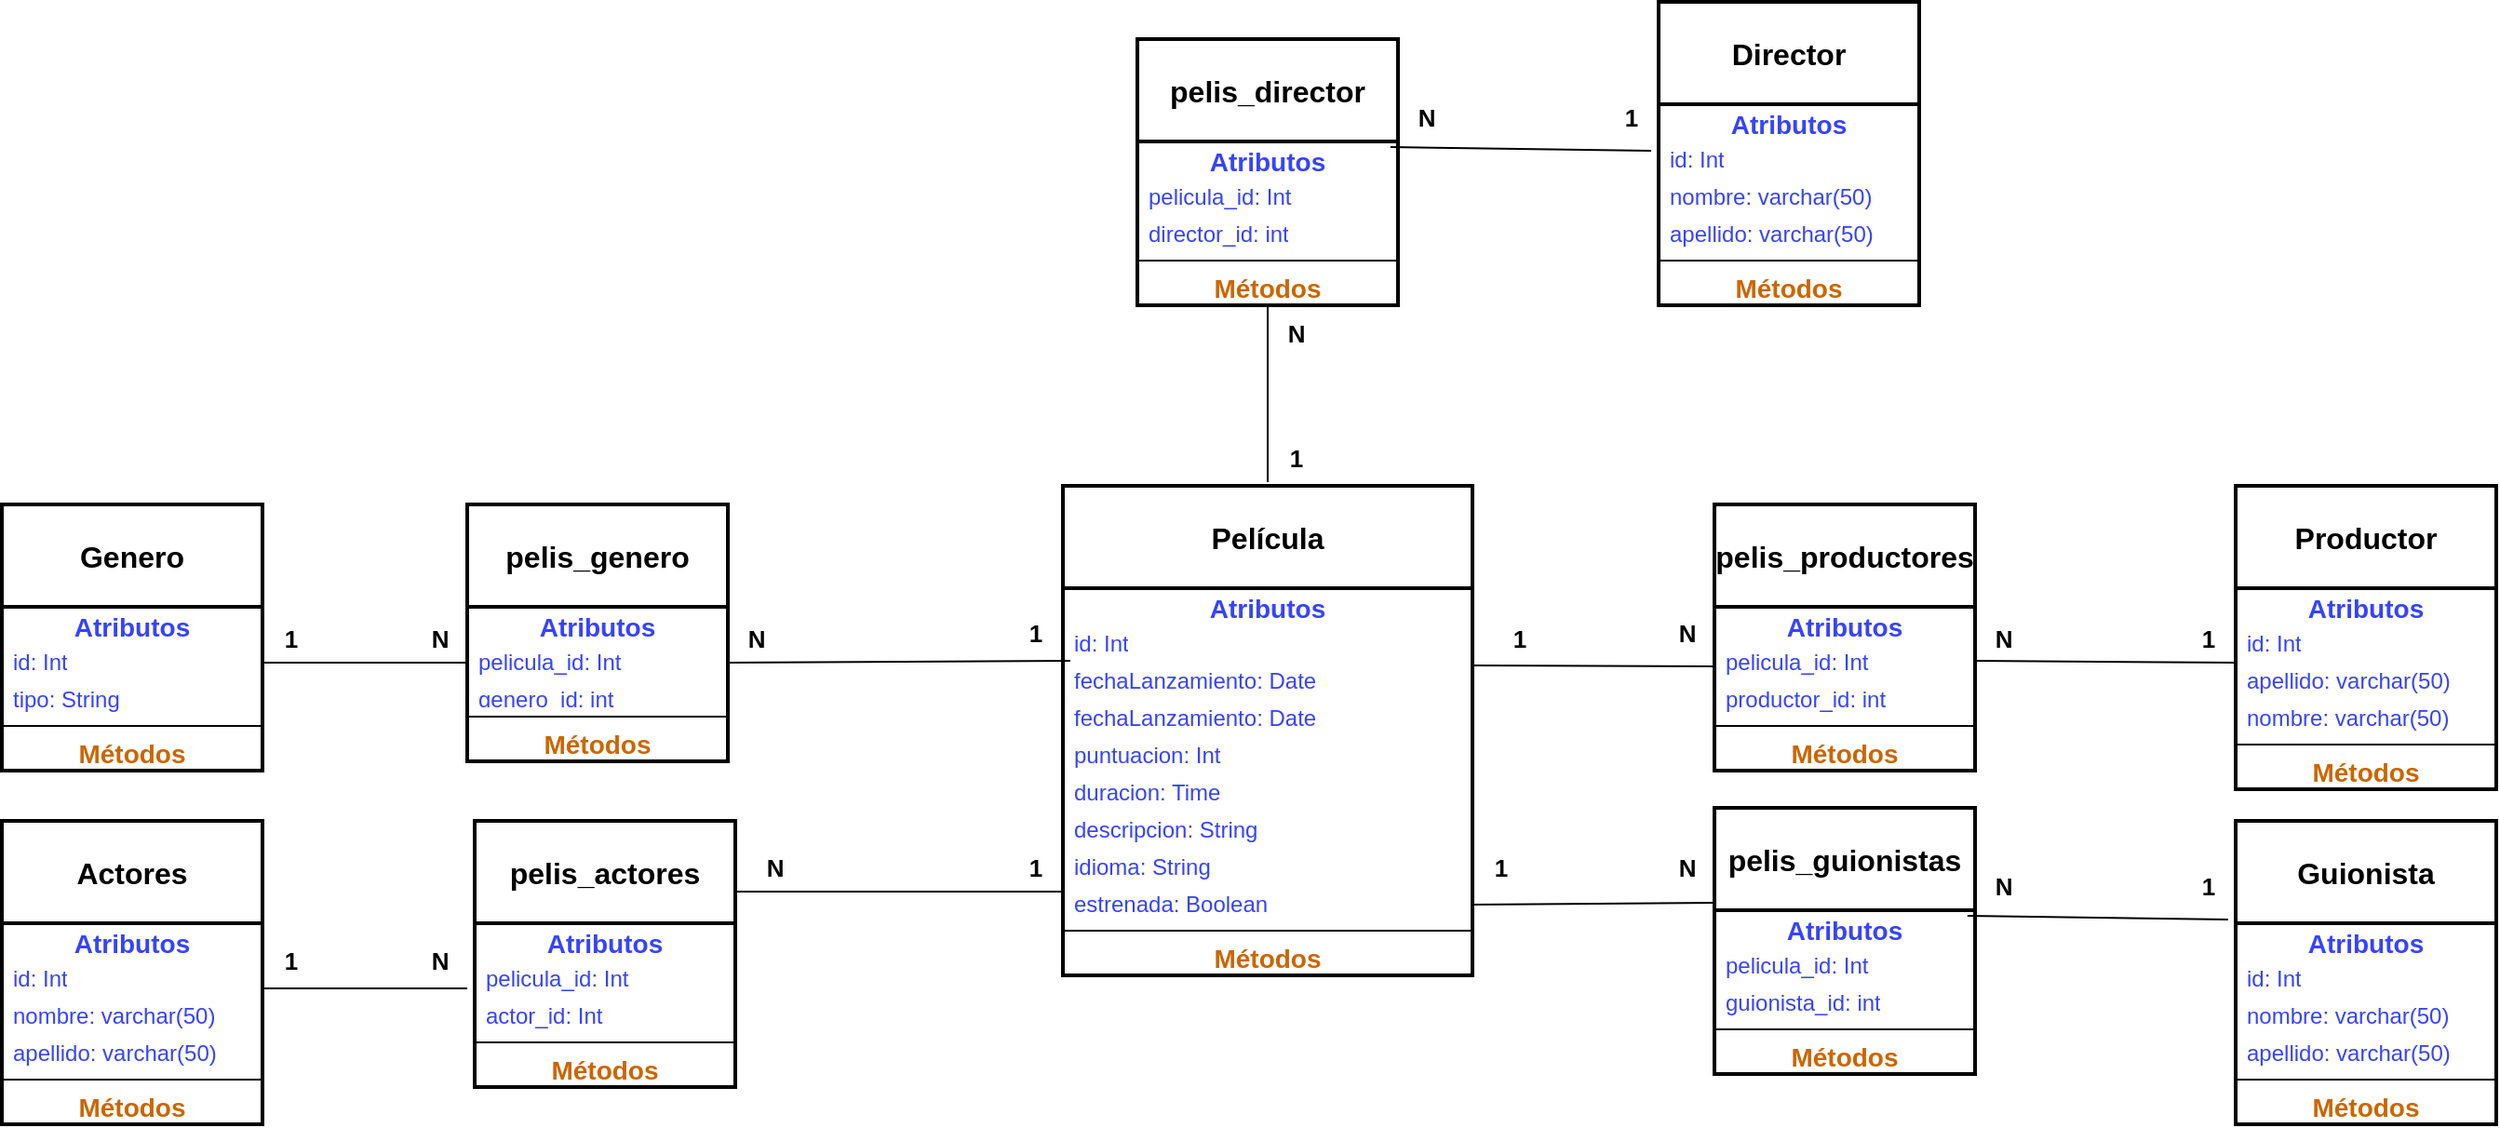 <mxfile version="24.6.2" type="device">
  <diagram name="Página-1" id="Akx14psYhBQZWwIDxGPP">
    <mxGraphModel dx="1591" dy="797" grid="1" gridSize="10" guides="1" tooltips="1" connect="1" arrows="1" fold="1" page="1" pageScale="1" pageWidth="827" pageHeight="1169" math="0" shadow="0">
      <root>
        <mxCell id="0" />
        <mxCell id="1" parent="0" />
        <mxCell id="zql19fYEMM5hXBJWlhrS-6" value="&lt;span style=&quot;font-size: 16px;&quot;&gt;&lt;b&gt;Guionista&lt;/b&gt;&lt;/span&gt;" style="swimlane;fontStyle=0;align=center;verticalAlign=middle;childLayout=stackLayout;horizontal=1;startSize=55;horizontalStack=0;resizeParent=1;resizeParentMax=0;resizeLast=0;collapsible=0;marginBottom=0;html=1;whiteSpace=wrap;strokeWidth=2;" parent="1" vertex="1">
          <mxGeometry x="1220" y="710" width="140" height="163" as="geometry" />
        </mxCell>
        <mxCell id="zql19fYEMM5hXBJWlhrS-7" value="&lt;font style=&quot;font-size: 14px;&quot;&gt;&lt;b style=&quot;font-size: 14px;&quot;&gt;Atributos&lt;/b&gt;&lt;/font&gt;" style="text;html=1;strokeColor=none;fillColor=none;align=center;verticalAlign=middle;spacingLeft=4;spacingRight=4;overflow=hidden;rotatable=0;points=[[0,0.5],[1,0.5]];portConstraint=eastwest;whiteSpace=wrap;fontColor=#3643FF;fontSize=14;" parent="zql19fYEMM5hXBJWlhrS-6" vertex="1">
          <mxGeometry y="55" width="140" height="20" as="geometry" />
        </mxCell>
        <mxCell id="zql19fYEMM5hXBJWlhrS-8" value="id: Int" style="text;html=1;strokeColor=none;fillColor=none;align=left;verticalAlign=middle;spacingLeft=4;spacingRight=4;overflow=hidden;rotatable=0;points=[[0,0.5],[1,0.5]];portConstraint=eastwest;whiteSpace=wrap;fontColor=#3643FF;" parent="zql19fYEMM5hXBJWlhrS-6" vertex="1">
          <mxGeometry y="75" width="140" height="20" as="geometry" />
        </mxCell>
        <mxCell id="RCFOS49VJev1arpCxQu8-42" value="nombre: varchar(50)" style="text;html=1;strokeColor=none;fillColor=none;align=left;verticalAlign=middle;spacingLeft=4;spacingRight=4;overflow=hidden;rotatable=0;points=[[0,0.5],[1,0.5]];portConstraint=eastwest;whiteSpace=wrap;fontColor=#3643FF;" vertex="1" parent="zql19fYEMM5hXBJWlhrS-6">
          <mxGeometry y="95" width="140" height="20" as="geometry" />
        </mxCell>
        <mxCell id="RCFOS49VJev1arpCxQu8-41" value="apellido: varchar(50)" style="text;html=1;strokeColor=none;fillColor=none;align=left;verticalAlign=middle;spacingLeft=4;spacingRight=4;overflow=hidden;rotatable=0;points=[[0,0.5],[1,0.5]];portConstraint=eastwest;whiteSpace=wrap;fontColor=#3643FF;" vertex="1" parent="zql19fYEMM5hXBJWlhrS-6">
          <mxGeometry y="115" width="140" height="20" as="geometry" />
        </mxCell>
        <mxCell id="zql19fYEMM5hXBJWlhrS-9" value="" style="line;strokeWidth=1;fillColor=none;align=left;verticalAlign=middle;spacingTop=-1;spacingLeft=3;spacingRight=3;rotatable=0;labelPosition=right;points=[];portConstraint=eastwest;" parent="zql19fYEMM5hXBJWlhrS-6" vertex="1">
          <mxGeometry y="135" width="140" height="8" as="geometry" />
        </mxCell>
        <mxCell id="zql19fYEMM5hXBJWlhrS-10" value="&lt;font style=&quot;font-size: 14px;&quot; color=&quot;#cc6600&quot;&gt;Métodos&lt;/font&gt;" style="text;html=1;strokeColor=none;fillColor=none;align=center;verticalAlign=middle;spacingLeft=4;spacingRight=4;overflow=hidden;rotatable=0;points=[[0,0.5],[1,0.5]];portConstraint=eastwest;whiteSpace=wrap;fontStyle=1;fontSize=14;" parent="zql19fYEMM5hXBJWlhrS-6" vertex="1">
          <mxGeometry y="143" width="140" height="20" as="geometry" />
        </mxCell>
        <mxCell id="zql19fYEMM5hXBJWlhrS-11" value="&lt;span style=&quot;font-size: 16px;&quot;&gt;&lt;b&gt;Productor&lt;/b&gt;&lt;/span&gt;" style="swimlane;fontStyle=0;align=center;verticalAlign=middle;childLayout=stackLayout;horizontal=1;startSize=55;horizontalStack=0;resizeParent=1;resizeParentMax=0;resizeLast=0;collapsible=0;marginBottom=0;html=1;whiteSpace=wrap;strokeWidth=2;" parent="1" vertex="1">
          <mxGeometry x="1220" y="530" width="140" height="163" as="geometry" />
        </mxCell>
        <mxCell id="zql19fYEMM5hXBJWlhrS-12" value="&lt;font style=&quot;font-size: 14px;&quot;&gt;&lt;b style=&quot;font-size: 14px;&quot;&gt;Atributos&lt;/b&gt;&lt;/font&gt;" style="text;html=1;strokeColor=none;fillColor=none;align=center;verticalAlign=middle;spacingLeft=4;spacingRight=4;overflow=hidden;rotatable=0;points=[[0,0.5],[1,0.5]];portConstraint=eastwest;whiteSpace=wrap;fontColor=#3643FF;fontSize=14;" parent="zql19fYEMM5hXBJWlhrS-11" vertex="1">
          <mxGeometry y="55" width="140" height="20" as="geometry" />
        </mxCell>
        <mxCell id="zql19fYEMM5hXBJWlhrS-13" value="id: Int" style="text;html=1;strokeColor=none;fillColor=none;align=left;verticalAlign=middle;spacingLeft=4;spacingRight=4;overflow=hidden;rotatable=0;points=[[0,0.5],[1,0.5]];portConstraint=eastwest;whiteSpace=wrap;fontColor=#3643FF;" parent="zql19fYEMM5hXBJWlhrS-11" vertex="1">
          <mxGeometry y="75" width="140" height="20" as="geometry" />
        </mxCell>
        <mxCell id="RCFOS49VJev1arpCxQu8-25" value="apellido: varchar(50)" style="text;html=1;strokeColor=none;fillColor=none;align=left;verticalAlign=middle;spacingLeft=4;spacingRight=4;overflow=hidden;rotatable=0;points=[[0,0.5],[1,0.5]];portConstraint=eastwest;whiteSpace=wrap;fontColor=#3643FF;" vertex="1" parent="zql19fYEMM5hXBJWlhrS-11">
          <mxGeometry y="95" width="140" height="20" as="geometry" />
        </mxCell>
        <mxCell id="RCFOS49VJev1arpCxQu8-40" value="nombre: varchar(50)" style="text;html=1;strokeColor=none;fillColor=none;align=left;verticalAlign=middle;spacingLeft=4;spacingRight=4;overflow=hidden;rotatable=0;points=[[0,0.5],[1,0.5]];portConstraint=eastwest;whiteSpace=wrap;fontColor=#3643FF;" vertex="1" parent="zql19fYEMM5hXBJWlhrS-11">
          <mxGeometry y="115" width="140" height="20" as="geometry" />
        </mxCell>
        <mxCell id="zql19fYEMM5hXBJWlhrS-14" value="" style="line;strokeWidth=1;fillColor=none;align=left;verticalAlign=middle;spacingTop=-1;spacingLeft=3;spacingRight=3;rotatable=0;labelPosition=right;points=[];portConstraint=eastwest;" parent="zql19fYEMM5hXBJWlhrS-11" vertex="1">
          <mxGeometry y="135" width="140" height="8" as="geometry" />
        </mxCell>
        <mxCell id="zql19fYEMM5hXBJWlhrS-15" value="&lt;font style=&quot;font-size: 14px;&quot; color=&quot;#cc6600&quot;&gt;Métodos&lt;/font&gt;" style="text;html=1;strokeColor=none;fillColor=none;align=center;verticalAlign=middle;spacingLeft=4;spacingRight=4;overflow=hidden;rotatable=0;points=[[0,0.5],[1,0.5]];portConstraint=eastwest;whiteSpace=wrap;fontStyle=1;fontSize=14;" parent="zql19fYEMM5hXBJWlhrS-11" vertex="1">
          <mxGeometry y="143" width="140" height="20" as="geometry" />
        </mxCell>
        <mxCell id="zql19fYEMM5hXBJWlhrS-16" value="&lt;span style=&quot;font-size: 16px;&quot;&gt;&lt;b&gt;Actores&lt;/b&gt;&lt;/span&gt;" style="swimlane;fontStyle=0;align=center;verticalAlign=middle;childLayout=stackLayout;horizontal=1;startSize=55;horizontalStack=0;resizeParent=1;resizeParentMax=0;resizeLast=0;collapsible=0;marginBottom=0;html=1;whiteSpace=wrap;strokeWidth=2;" parent="1" vertex="1">
          <mxGeometry x="20" y="710" width="140" height="163" as="geometry" />
        </mxCell>
        <mxCell id="zql19fYEMM5hXBJWlhrS-17" value="&lt;font style=&quot;font-size: 14px;&quot;&gt;&lt;b style=&quot;font-size: 14px;&quot;&gt;Atributos&lt;/b&gt;&lt;/font&gt;" style="text;html=1;strokeColor=none;fillColor=none;align=center;verticalAlign=middle;spacingLeft=4;spacingRight=4;overflow=hidden;rotatable=0;points=[[0,0.5],[1,0.5]];portConstraint=eastwest;whiteSpace=wrap;fontColor=#3643FF;fontSize=14;" parent="zql19fYEMM5hXBJWlhrS-16" vertex="1">
          <mxGeometry y="55" width="140" height="20" as="geometry" />
        </mxCell>
        <mxCell id="zql19fYEMM5hXBJWlhrS-18" value="id: Int" style="text;html=1;strokeColor=none;fillColor=none;align=left;verticalAlign=middle;spacingLeft=4;spacingRight=4;overflow=hidden;rotatable=0;points=[[0,0.5],[1,0.5]];portConstraint=eastwest;whiteSpace=wrap;fontColor=#3643FF;" parent="zql19fYEMM5hXBJWlhrS-16" vertex="1">
          <mxGeometry y="75" width="140" height="20" as="geometry" />
        </mxCell>
        <mxCell id="zql19fYEMM5hXBJWlhrS-42" value="nombre: varchar(50)" style="text;html=1;strokeColor=none;fillColor=none;align=left;verticalAlign=middle;spacingLeft=4;spacingRight=4;overflow=hidden;rotatable=0;points=[[0,0.5],[1,0.5]];portConstraint=eastwest;whiteSpace=wrap;fontColor=#3643FF;" parent="zql19fYEMM5hXBJWlhrS-16" vertex="1">
          <mxGeometry y="95" width="140" height="20" as="geometry" />
        </mxCell>
        <mxCell id="RCFOS49VJev1arpCxQu8-8" value="apellido: varchar(50)" style="text;html=1;strokeColor=none;fillColor=none;align=left;verticalAlign=middle;spacingLeft=4;spacingRight=4;overflow=hidden;rotatable=0;points=[[0,0.5],[1,0.5]];portConstraint=eastwest;whiteSpace=wrap;fontColor=#3643FF;" vertex="1" parent="zql19fYEMM5hXBJWlhrS-16">
          <mxGeometry y="115" width="140" height="20" as="geometry" />
        </mxCell>
        <mxCell id="zql19fYEMM5hXBJWlhrS-19" value="" style="line;strokeWidth=1;fillColor=none;align=left;verticalAlign=middle;spacingTop=-1;spacingLeft=3;spacingRight=3;rotatable=0;labelPosition=right;points=[];portConstraint=eastwest;" parent="zql19fYEMM5hXBJWlhrS-16" vertex="1">
          <mxGeometry y="135" width="140" height="8" as="geometry" />
        </mxCell>
        <mxCell id="zql19fYEMM5hXBJWlhrS-20" value="&lt;font style=&quot;font-size: 14px;&quot; color=&quot;#cc6600&quot;&gt;Métodos&lt;/font&gt;" style="text;html=1;strokeColor=none;fillColor=none;align=center;verticalAlign=middle;spacingLeft=4;spacingRight=4;overflow=hidden;rotatable=0;points=[[0,0.5],[1,0.5]];portConstraint=eastwest;whiteSpace=wrap;fontStyle=1;fontSize=14;" parent="zql19fYEMM5hXBJWlhrS-16" vertex="1">
          <mxGeometry y="143" width="140" height="20" as="geometry" />
        </mxCell>
        <mxCell id="zql19fYEMM5hXBJWlhrS-21" value="&lt;span style=&quot;font-size: 16px;&quot;&gt;&lt;b&gt;Genero&lt;/b&gt;&lt;/span&gt;" style="swimlane;fontStyle=0;align=center;verticalAlign=middle;childLayout=stackLayout;horizontal=1;startSize=55;horizontalStack=0;resizeParent=1;resizeParentMax=0;resizeLast=0;collapsible=0;marginBottom=0;html=1;whiteSpace=wrap;strokeWidth=2;" parent="1" vertex="1">
          <mxGeometry x="20" y="540" width="140" height="143" as="geometry" />
        </mxCell>
        <mxCell id="zql19fYEMM5hXBJWlhrS-22" value="&lt;font style=&quot;font-size: 14px;&quot;&gt;&lt;b style=&quot;font-size: 14px;&quot;&gt;Atributos&lt;/b&gt;&lt;/font&gt;" style="text;html=1;strokeColor=none;fillColor=none;align=center;verticalAlign=middle;spacingLeft=4;spacingRight=4;overflow=hidden;rotatable=0;points=[[0,0.5],[1,0.5]];portConstraint=eastwest;whiteSpace=wrap;fontColor=#3643FF;fontSize=14;" parent="zql19fYEMM5hXBJWlhrS-21" vertex="1">
          <mxGeometry y="55" width="140" height="20" as="geometry" />
        </mxCell>
        <mxCell id="zql19fYEMM5hXBJWlhrS-23" value="id: Int" style="text;html=1;strokeColor=none;fillColor=none;align=left;verticalAlign=middle;spacingLeft=4;spacingRight=4;overflow=hidden;rotatable=0;points=[[0,0.5],[1,0.5]];portConstraint=eastwest;whiteSpace=wrap;fontColor=#3643FF;" parent="zql19fYEMM5hXBJWlhrS-21" vertex="1">
          <mxGeometry y="75" width="140" height="20" as="geometry" />
        </mxCell>
        <mxCell id="zql19fYEMM5hXBJWlhrS-24" value="tipo: String" style="text;html=1;strokeColor=none;fillColor=none;align=left;verticalAlign=middle;spacingLeft=4;spacingRight=4;overflow=hidden;rotatable=0;points=[[0,0.5],[1,0.5]];portConstraint=eastwest;whiteSpace=wrap;fontColor=#3643FF;" parent="zql19fYEMM5hXBJWlhrS-21" vertex="1">
          <mxGeometry y="95" width="140" height="20" as="geometry" />
        </mxCell>
        <mxCell id="zql19fYEMM5hXBJWlhrS-25" value="" style="line;strokeWidth=1;fillColor=none;align=left;verticalAlign=middle;spacingTop=-1;spacingLeft=3;spacingRight=3;rotatable=0;labelPosition=right;points=[];portConstraint=eastwest;" parent="zql19fYEMM5hXBJWlhrS-21" vertex="1">
          <mxGeometry y="115" width="140" height="8" as="geometry" />
        </mxCell>
        <mxCell id="zql19fYEMM5hXBJWlhrS-26" value="&lt;font style=&quot;font-size: 14px;&quot; color=&quot;#cc6600&quot;&gt;Métodos&lt;/font&gt;" style="text;html=1;strokeColor=none;fillColor=none;align=center;verticalAlign=middle;spacingLeft=4;spacingRight=4;overflow=hidden;rotatable=0;points=[[0,0.5],[1,0.5]];portConstraint=eastwest;whiteSpace=wrap;fontStyle=1;fontSize=14;" parent="zql19fYEMM5hXBJWlhrS-21" vertex="1">
          <mxGeometry y="123" width="140" height="20" as="geometry" />
        </mxCell>
        <mxCell id="zql19fYEMM5hXBJWlhrS-27" value="&lt;span style=&quot;font-size: 16px;&quot;&gt;&lt;b&gt;Película&lt;/b&gt;&lt;/span&gt;" style="swimlane;fontStyle=0;align=center;verticalAlign=middle;childLayout=stackLayout;horizontal=1;startSize=55;horizontalStack=0;resizeParent=1;resizeParentMax=0;resizeLast=0;collapsible=0;marginBottom=0;html=1;whiteSpace=wrap;strokeWidth=2;" parent="1" vertex="1">
          <mxGeometry x="590" y="530" width="220" height="263" as="geometry" />
        </mxCell>
        <mxCell id="zql19fYEMM5hXBJWlhrS-28" value="&lt;font style=&quot;font-size: 14px;&quot;&gt;&lt;b style=&quot;font-size: 14px;&quot;&gt;Atributos&lt;/b&gt;&lt;/font&gt;" style="text;html=1;strokeColor=none;fillColor=none;align=center;verticalAlign=middle;spacingLeft=4;spacingRight=4;overflow=hidden;rotatable=0;points=[[0,0.5],[1,0.5]];portConstraint=eastwest;whiteSpace=wrap;fontColor=#3643FF;fontSize=14;" parent="zql19fYEMM5hXBJWlhrS-27" vertex="1">
          <mxGeometry y="55" width="220" height="20" as="geometry" />
        </mxCell>
        <mxCell id="zql19fYEMM5hXBJWlhrS-29" value="id: Int" style="text;html=1;strokeColor=none;fillColor=none;align=left;verticalAlign=middle;spacingLeft=4;spacingRight=4;overflow=hidden;rotatable=0;points=[[0,0.5],[1,0.5]];portConstraint=eastwest;whiteSpace=wrap;fontColor=#3643FF;" parent="zql19fYEMM5hXBJWlhrS-27" vertex="1">
          <mxGeometry y="75" width="220" height="20" as="geometry" />
        </mxCell>
        <mxCell id="zql19fYEMM5hXBJWlhrS-30" value="fechaLanzamiento: Date" style="text;html=1;strokeColor=none;fillColor=none;align=left;verticalAlign=middle;spacingLeft=4;spacingRight=4;overflow=hidden;rotatable=0;points=[[0,0.5],[1,0.5]];portConstraint=eastwest;whiteSpace=wrap;fontColor=#3643FF;" parent="zql19fYEMM5hXBJWlhrS-27" vertex="1">
          <mxGeometry y="95" width="220" height="20" as="geometry" />
        </mxCell>
        <mxCell id="zql19fYEMM5hXBJWlhrS-31" value="fechaLanzamiento: Date" style="text;html=1;strokeColor=none;fillColor=none;align=left;verticalAlign=middle;spacingLeft=4;spacingRight=4;overflow=hidden;rotatable=0;points=[[0,0.5],[1,0.5]];portConstraint=eastwest;whiteSpace=wrap;fontColor=#3643FF;" parent="zql19fYEMM5hXBJWlhrS-27" vertex="1">
          <mxGeometry y="115" width="220" height="20" as="geometry" />
        </mxCell>
        <mxCell id="zql19fYEMM5hXBJWlhrS-32" value="puntuacion: Int" style="text;html=1;strokeColor=none;fillColor=none;align=left;verticalAlign=middle;spacingLeft=4;spacingRight=4;overflow=hidden;rotatable=0;points=[[0,0.5],[1,0.5]];portConstraint=eastwest;whiteSpace=wrap;fontColor=#3643FF;" parent="zql19fYEMM5hXBJWlhrS-27" vertex="1">
          <mxGeometry y="135" width="220" height="20" as="geometry" />
        </mxCell>
        <mxCell id="zql19fYEMM5hXBJWlhrS-33" value="duracion: Time" style="text;html=1;strokeColor=none;fillColor=none;align=left;verticalAlign=middle;spacingLeft=4;spacingRight=4;overflow=hidden;rotatable=0;points=[[0,0.5],[1,0.5]];portConstraint=eastwest;whiteSpace=wrap;fontColor=#3643FF;" parent="zql19fYEMM5hXBJWlhrS-27" vertex="1">
          <mxGeometry y="155" width="220" height="20" as="geometry" />
        </mxCell>
        <mxCell id="zql19fYEMM5hXBJWlhrS-34" value="descripcion: String" style="text;html=1;strokeColor=none;fillColor=none;align=left;verticalAlign=middle;spacingLeft=4;spacingRight=4;overflow=hidden;rotatable=0;points=[[0,0.5],[1,0.5]];portConstraint=eastwest;whiteSpace=wrap;fontColor=#3643FF;" parent="zql19fYEMM5hXBJWlhrS-27" vertex="1">
          <mxGeometry y="175" width="220" height="20" as="geometry" />
        </mxCell>
        <mxCell id="zql19fYEMM5hXBJWlhrS-35" value="idioma: String" style="text;html=1;strokeColor=none;fillColor=none;align=left;verticalAlign=middle;spacingLeft=4;spacingRight=4;overflow=hidden;rotatable=0;points=[[0,0.5],[1,0.5]];portConstraint=eastwest;whiteSpace=wrap;fontColor=#3643FF;" parent="zql19fYEMM5hXBJWlhrS-27" vertex="1">
          <mxGeometry y="195" width="220" height="20" as="geometry" />
        </mxCell>
        <mxCell id="zql19fYEMM5hXBJWlhrS-36" value="estrenada: Boolean" style="text;html=1;strokeColor=none;fillColor=none;align=left;verticalAlign=middle;spacingLeft=4;spacingRight=4;overflow=hidden;rotatable=0;points=[[0,0.5],[1,0.5]];portConstraint=eastwest;whiteSpace=wrap;fontColor=#3643FF;" parent="zql19fYEMM5hXBJWlhrS-27" vertex="1">
          <mxGeometry y="215" width="220" height="20" as="geometry" />
        </mxCell>
        <mxCell id="zql19fYEMM5hXBJWlhrS-37" value="" style="line;strokeWidth=1;fillColor=none;align=left;verticalAlign=middle;spacingTop=-1;spacingLeft=3;spacingRight=3;rotatable=0;labelPosition=right;points=[];portConstraint=eastwest;" parent="zql19fYEMM5hXBJWlhrS-27" vertex="1">
          <mxGeometry y="235" width="220" height="8" as="geometry" />
        </mxCell>
        <mxCell id="zql19fYEMM5hXBJWlhrS-38" value="&lt;font style=&quot;font-size: 14px;&quot; color=&quot;#cc6600&quot;&gt;Métodos&lt;/font&gt;" style="text;html=1;strokeColor=none;fillColor=none;align=center;verticalAlign=middle;spacingLeft=4;spacingRight=4;overflow=hidden;rotatable=0;points=[[0,0.5],[1,0.5]];portConstraint=eastwest;whiteSpace=wrap;fontStyle=1;fontSize=14;" parent="zql19fYEMM5hXBJWlhrS-27" vertex="1">
          <mxGeometry y="243" width="220" height="20" as="geometry" />
        </mxCell>
        <mxCell id="zql19fYEMM5hXBJWlhrS-39" value="&lt;span style=&quot;font-size: 16px;&quot;&gt;&lt;b&gt;pelis_genero&lt;/b&gt;&lt;/span&gt;" style="swimlane;fontStyle=0;align=center;verticalAlign=middle;childLayout=stackLayout;horizontal=1;startSize=55;horizontalStack=0;resizeParent=1;resizeParentMax=0;resizeLast=0;collapsible=0;marginBottom=0;html=1;whiteSpace=wrap;strokeWidth=2;" parent="1" vertex="1">
          <mxGeometry x="270" y="540" width="140" height="138" as="geometry" />
        </mxCell>
        <mxCell id="zql19fYEMM5hXBJWlhrS-40" value="&lt;font style=&quot;font-size: 14px;&quot;&gt;&lt;b style=&quot;font-size: 14px;&quot;&gt;Atributos&lt;/b&gt;&lt;/font&gt;" style="text;html=1;strokeColor=none;fillColor=none;align=center;verticalAlign=middle;spacingLeft=4;spacingRight=4;overflow=hidden;rotatable=0;points=[[0,0.5],[1,0.5]];portConstraint=eastwest;whiteSpace=wrap;fontColor=#3643FF;fontSize=14;" parent="zql19fYEMM5hXBJWlhrS-39" vertex="1">
          <mxGeometry y="55" width="140" height="20" as="geometry" />
        </mxCell>
        <mxCell id="zql19fYEMM5hXBJWlhrS-41" value="pelicula_id: Int" style="text;html=1;strokeColor=none;fillColor=none;align=left;verticalAlign=middle;spacingLeft=4;spacingRight=4;overflow=hidden;rotatable=0;points=[[0,0.5],[1,0.5]];portConstraint=eastwest;whiteSpace=wrap;fontColor=#3643FF;" parent="zql19fYEMM5hXBJWlhrS-39" vertex="1">
          <mxGeometry y="75" width="140" height="20" as="geometry" />
        </mxCell>
        <mxCell id="RCFOS49VJev1arpCxQu8-7" value="genero_id: int" style="text;html=1;strokeColor=none;fillColor=none;align=left;verticalAlign=middle;spacingLeft=4;spacingRight=4;overflow=hidden;rotatable=0;points=[[0,0.5],[1,0.5]];portConstraint=eastwest;whiteSpace=wrap;fontColor=#3643FF;" vertex="1" parent="zql19fYEMM5hXBJWlhrS-39">
          <mxGeometry y="95" width="140" height="15" as="geometry" />
        </mxCell>
        <mxCell id="zql19fYEMM5hXBJWlhrS-43" value="" style="line;strokeWidth=1;fillColor=none;align=left;verticalAlign=middle;spacingTop=-1;spacingLeft=3;spacingRight=3;rotatable=0;labelPosition=right;points=[];portConstraint=eastwest;" parent="zql19fYEMM5hXBJWlhrS-39" vertex="1">
          <mxGeometry y="110" width="140" height="8" as="geometry" />
        </mxCell>
        <mxCell id="zql19fYEMM5hXBJWlhrS-44" value="&lt;font style=&quot;font-size: 14px;&quot; color=&quot;#cc6600&quot;&gt;Métodos&lt;/font&gt;" style="text;html=1;strokeColor=none;fillColor=none;align=center;verticalAlign=middle;spacingLeft=4;spacingRight=4;overflow=hidden;rotatable=0;points=[[0,0.5],[1,0.5]];portConstraint=eastwest;whiteSpace=wrap;fontStyle=1;fontSize=14;" parent="zql19fYEMM5hXBJWlhrS-39" vertex="1">
          <mxGeometry y="118" width="140" height="20" as="geometry" />
        </mxCell>
        <mxCell id="RCFOS49VJev1arpCxQu8-1" value="" style="endArrow=none;html=1;rounded=0;exitX=1;exitY=0.5;exitDx=0;exitDy=0;entryX=1.133;entryY=1;entryDx=0;entryDy=0;entryPerimeter=0;" edge="1" parent="1" source="zql19fYEMM5hXBJWlhrS-41" target="RCFOS49VJev1arpCxQu8-3">
          <mxGeometry relative="1" as="geometry">
            <mxPoint x="400" y="640" as="sourcePoint" />
            <mxPoint x="650" y="620" as="targetPoint" />
          </mxGeometry>
        </mxCell>
        <mxCell id="RCFOS49VJev1arpCxQu8-2" value="N" style="text;html=1;align=center;verticalAlign=middle;resizable=0;points=[];autosize=1;strokeColor=none;fillColor=none;fontStyle=1;fontSize=13;" vertex="1" parent="1">
          <mxGeometry x="410" y="596.5" width="30" height="30" as="geometry" />
        </mxCell>
        <mxCell id="RCFOS49VJev1arpCxQu8-3" value="1" style="text;html=1;align=center;verticalAlign=middle;resizable=0;points=[];autosize=1;strokeColor=none;fillColor=none;fontStyle=1;labelBackgroundColor=default;fontSize=13;" vertex="1" parent="1">
          <mxGeometry x="560" y="594" width="30" height="30" as="geometry" />
        </mxCell>
        <mxCell id="RCFOS49VJev1arpCxQu8-4" value="" style="endArrow=none;html=1;rounded=0;exitX=1;exitY=0.5;exitDx=0;exitDy=0;" edge="1" parent="1" source="zql19fYEMM5hXBJWlhrS-23">
          <mxGeometry relative="1" as="geometry">
            <mxPoint x="400" y="640" as="sourcePoint" />
            <mxPoint x="270" y="625" as="targetPoint" />
          </mxGeometry>
        </mxCell>
        <mxCell id="RCFOS49VJev1arpCxQu8-5" value="N" style="text;html=1;align=center;verticalAlign=middle;resizable=0;points=[];autosize=1;strokeColor=none;fillColor=none;fontStyle=1;fontSize=13;" vertex="1" parent="1">
          <mxGeometry x="240" y="596.5" width="30" height="30" as="geometry" />
        </mxCell>
        <mxCell id="RCFOS49VJev1arpCxQu8-6" value="1" style="text;html=1;align=center;verticalAlign=middle;resizable=0;points=[];autosize=1;strokeColor=none;fillColor=none;fontStyle=1;labelBackgroundColor=default;fontSize=13;" vertex="1" parent="1">
          <mxGeometry x="160" y="596.5" width="30" height="30" as="geometry" />
        </mxCell>
        <mxCell id="RCFOS49VJev1arpCxQu8-9" value="&lt;span style=&quot;font-size: 16px;&quot;&gt;&lt;b&gt;pelis_actores&lt;/b&gt;&lt;/span&gt;" style="swimlane;fontStyle=0;align=center;verticalAlign=middle;childLayout=stackLayout;horizontal=1;startSize=55;horizontalStack=0;resizeParent=1;resizeParentMax=0;resizeLast=0;collapsible=0;marginBottom=0;html=1;whiteSpace=wrap;strokeWidth=2;" vertex="1" parent="1">
          <mxGeometry x="274" y="710" width="140" height="143" as="geometry" />
        </mxCell>
        <mxCell id="RCFOS49VJev1arpCxQu8-10" value="&lt;font style=&quot;font-size: 14px;&quot;&gt;&lt;b style=&quot;font-size: 14px;&quot;&gt;Atributos&lt;/b&gt;&lt;/font&gt;" style="text;html=1;strokeColor=none;fillColor=none;align=center;verticalAlign=middle;spacingLeft=4;spacingRight=4;overflow=hidden;rotatable=0;points=[[0,0.5],[1,0.5]];portConstraint=eastwest;whiteSpace=wrap;fontColor=#3643FF;fontSize=14;" vertex="1" parent="RCFOS49VJev1arpCxQu8-9">
          <mxGeometry y="55" width="140" height="20" as="geometry" />
        </mxCell>
        <mxCell id="RCFOS49VJev1arpCxQu8-11" value="pelicula_id: Int" style="text;html=1;strokeColor=none;fillColor=none;align=left;verticalAlign=middle;spacingLeft=4;spacingRight=4;overflow=hidden;rotatable=0;points=[[0,0.5],[1,0.5]];portConstraint=eastwest;whiteSpace=wrap;fontColor=#3643FF;" vertex="1" parent="RCFOS49VJev1arpCxQu8-9">
          <mxGeometry y="75" width="140" height="20" as="geometry" />
        </mxCell>
        <mxCell id="RCFOS49VJev1arpCxQu8-12" value="actor_id: Int" style="text;html=1;strokeColor=none;fillColor=none;align=left;verticalAlign=middle;spacingLeft=4;spacingRight=4;overflow=hidden;rotatable=0;points=[[0,0.5],[1,0.5]];portConstraint=eastwest;whiteSpace=wrap;fontColor=#3643FF;" vertex="1" parent="RCFOS49VJev1arpCxQu8-9">
          <mxGeometry y="95" width="140" height="20" as="geometry" />
        </mxCell>
        <mxCell id="RCFOS49VJev1arpCxQu8-14" value="" style="line;strokeWidth=1;fillColor=none;align=left;verticalAlign=middle;spacingTop=-1;spacingLeft=3;spacingRight=3;rotatable=0;labelPosition=right;points=[];portConstraint=eastwest;" vertex="1" parent="RCFOS49VJev1arpCxQu8-9">
          <mxGeometry y="115" width="140" height="8" as="geometry" />
        </mxCell>
        <mxCell id="RCFOS49VJev1arpCxQu8-15" value="&lt;font style=&quot;font-size: 14px;&quot; color=&quot;#cc6600&quot;&gt;Métodos&lt;/font&gt;" style="text;html=1;strokeColor=none;fillColor=none;align=center;verticalAlign=middle;spacingLeft=4;spacingRight=4;overflow=hidden;rotatable=0;points=[[0,0.5],[1,0.5]];portConstraint=eastwest;whiteSpace=wrap;fontStyle=1;fontSize=14;" vertex="1" parent="RCFOS49VJev1arpCxQu8-9">
          <mxGeometry y="123" width="140" height="20" as="geometry" />
        </mxCell>
        <mxCell id="RCFOS49VJev1arpCxQu8-16" value="" style="endArrow=none;html=1;rounded=0;exitX=1;exitY=0.5;exitDx=0;exitDy=0;" edge="1" parent="1">
          <mxGeometry relative="1" as="geometry">
            <mxPoint x="160" y="800" as="sourcePoint" />
            <mxPoint x="270" y="800" as="targetPoint" />
          </mxGeometry>
        </mxCell>
        <mxCell id="RCFOS49VJev1arpCxQu8-17" value="1" style="text;html=1;align=center;verticalAlign=middle;resizable=0;points=[];autosize=1;strokeColor=none;fillColor=none;fontStyle=1;labelBackgroundColor=default;fontSize=13;" vertex="1" parent="1">
          <mxGeometry x="560" y="720" width="30" height="30" as="geometry" />
        </mxCell>
        <mxCell id="RCFOS49VJev1arpCxQu8-19" value="1" style="text;html=1;align=center;verticalAlign=middle;resizable=0;points=[];autosize=1;strokeColor=none;fillColor=none;fontStyle=1;labelBackgroundColor=default;fontSize=13;" vertex="1" parent="1">
          <mxGeometry x="160" y="770" width="30" height="30" as="geometry" />
        </mxCell>
        <mxCell id="RCFOS49VJev1arpCxQu8-20" value="N" style="text;html=1;align=center;verticalAlign=middle;resizable=0;points=[];autosize=1;strokeColor=none;fillColor=none;fontStyle=1;fontSize=13;" vertex="1" parent="1">
          <mxGeometry x="240" y="770" width="30" height="30" as="geometry" />
        </mxCell>
        <mxCell id="RCFOS49VJev1arpCxQu8-21" value="" style="endArrow=none;html=1;rounded=0;exitX=1;exitY=0.5;exitDx=0;exitDy=0;entryX=0;entryY=0.15;entryDx=0;entryDy=0;entryPerimeter=0;" edge="1" parent="1" target="zql19fYEMM5hXBJWlhrS-36">
          <mxGeometry relative="1" as="geometry">
            <mxPoint x="414" y="748" as="sourcePoint" />
            <mxPoint x="580" y="750" as="targetPoint" />
          </mxGeometry>
        </mxCell>
        <mxCell id="RCFOS49VJev1arpCxQu8-22" value="N" style="text;html=1;align=center;verticalAlign=middle;resizable=0;points=[];autosize=1;strokeColor=none;fillColor=none;fontStyle=1;fontSize=13;" vertex="1" parent="1">
          <mxGeometry x="420" y="720" width="30" height="30" as="geometry" />
        </mxCell>
        <mxCell id="RCFOS49VJev1arpCxQu8-26" value="&lt;span style=&quot;font-size: 16px;&quot;&gt;&lt;b&gt;pelis_productores&lt;/b&gt;&lt;/span&gt;" style="swimlane;fontStyle=0;align=center;verticalAlign=middle;childLayout=stackLayout;horizontal=1;startSize=55;horizontalStack=0;resizeParent=1;resizeParentMax=0;resizeLast=0;collapsible=0;marginBottom=0;html=1;whiteSpace=wrap;strokeWidth=2;" vertex="1" parent="1">
          <mxGeometry x="940" y="540" width="140" height="143" as="geometry" />
        </mxCell>
        <mxCell id="RCFOS49VJev1arpCxQu8-27" value="&lt;font style=&quot;font-size: 14px;&quot;&gt;&lt;b style=&quot;font-size: 14px;&quot;&gt;Atributos&lt;/b&gt;&lt;/font&gt;" style="text;html=1;strokeColor=none;fillColor=none;align=center;verticalAlign=middle;spacingLeft=4;spacingRight=4;overflow=hidden;rotatable=0;points=[[0,0.5],[1,0.5]];portConstraint=eastwest;whiteSpace=wrap;fontColor=#3643FF;fontSize=14;" vertex="1" parent="RCFOS49VJev1arpCxQu8-26">
          <mxGeometry y="55" width="140" height="20" as="geometry" />
        </mxCell>
        <mxCell id="RCFOS49VJev1arpCxQu8-28" value="pelicula_id: Int" style="text;html=1;strokeColor=none;fillColor=none;align=left;verticalAlign=middle;spacingLeft=4;spacingRight=4;overflow=hidden;rotatable=0;points=[[0,0.5],[1,0.5]];portConstraint=eastwest;whiteSpace=wrap;fontColor=#3643FF;" vertex="1" parent="RCFOS49VJev1arpCxQu8-26">
          <mxGeometry y="75" width="140" height="20" as="geometry" />
        </mxCell>
        <mxCell id="RCFOS49VJev1arpCxQu8-30" value="productor_id: int" style="text;html=1;strokeColor=none;fillColor=none;align=left;verticalAlign=middle;spacingLeft=4;spacingRight=4;overflow=hidden;rotatable=0;points=[[0,0.5],[1,0.5]];portConstraint=eastwest;whiteSpace=wrap;fontColor=#3643FF;" vertex="1" parent="RCFOS49VJev1arpCxQu8-26">
          <mxGeometry y="95" width="140" height="20" as="geometry" />
        </mxCell>
        <mxCell id="RCFOS49VJev1arpCxQu8-31" value="" style="line;strokeWidth=1;fillColor=none;align=left;verticalAlign=middle;spacingTop=-1;spacingLeft=3;spacingRight=3;rotatable=0;labelPosition=right;points=[];portConstraint=eastwest;" vertex="1" parent="RCFOS49VJev1arpCxQu8-26">
          <mxGeometry y="115" width="140" height="8" as="geometry" />
        </mxCell>
        <mxCell id="RCFOS49VJev1arpCxQu8-32" value="&lt;font style=&quot;font-size: 14px;&quot; color=&quot;#cc6600&quot;&gt;Métodos&lt;/font&gt;" style="text;html=1;strokeColor=none;fillColor=none;align=center;verticalAlign=middle;spacingLeft=4;spacingRight=4;overflow=hidden;rotatable=0;points=[[0,0.5],[1,0.5]];portConstraint=eastwest;whiteSpace=wrap;fontStyle=1;fontSize=14;" vertex="1" parent="RCFOS49VJev1arpCxQu8-26">
          <mxGeometry y="123" width="140" height="20" as="geometry" />
        </mxCell>
        <mxCell id="RCFOS49VJev1arpCxQu8-33" value="" style="endArrow=none;html=1;rounded=0;exitX=1;exitY=0.5;exitDx=0;exitDy=0;entryX=0.007;entryY=-0.4;entryDx=0;entryDy=0;entryPerimeter=0;" edge="1" parent="1">
          <mxGeometry relative="1" as="geometry">
            <mxPoint x="810" y="626.5" as="sourcePoint" />
            <mxPoint x="940.98" y="627" as="targetPoint" />
          </mxGeometry>
        </mxCell>
        <mxCell id="RCFOS49VJev1arpCxQu8-34" value="1" style="text;html=1;align=center;verticalAlign=middle;resizable=0;points=[];autosize=1;strokeColor=none;fillColor=none;fontStyle=1;labelBackgroundColor=default;fontSize=13;" vertex="1" parent="1">
          <mxGeometry x="820" y="596.5" width="30" height="30" as="geometry" />
        </mxCell>
        <mxCell id="RCFOS49VJev1arpCxQu8-35" value="N" style="text;html=1;align=center;verticalAlign=middle;resizable=0;points=[];autosize=1;strokeColor=none;fillColor=none;fontStyle=1;fontSize=13;" vertex="1" parent="1">
          <mxGeometry x="910" y="594" width="30" height="30" as="geometry" />
        </mxCell>
        <mxCell id="RCFOS49VJev1arpCxQu8-36" value="" style="endArrow=none;html=1;rounded=0;exitX=1;exitY=0.5;exitDx=0;exitDy=0;entryX=1;entryY=0.95;entryDx=0;entryDy=0;entryPerimeter=0;" edge="1" parent="1" target="RCFOS49VJev1arpCxQu8-39">
          <mxGeometry relative="1" as="geometry">
            <mxPoint x="1080" y="624" as="sourcePoint" />
            <mxPoint x="1210.98" y="624.5" as="targetPoint" />
          </mxGeometry>
        </mxCell>
        <mxCell id="RCFOS49VJev1arpCxQu8-37" value="N" style="text;html=1;align=center;verticalAlign=middle;resizable=0;points=[];autosize=1;strokeColor=none;fillColor=none;fontStyle=1;fontSize=13;" vertex="1" parent="1">
          <mxGeometry x="1080" y="596.5" width="30" height="30" as="geometry" />
        </mxCell>
        <mxCell id="RCFOS49VJev1arpCxQu8-39" value="1" style="text;html=1;align=center;verticalAlign=middle;resizable=0;points=[];autosize=1;strokeColor=none;fillColor=none;fontStyle=1;labelBackgroundColor=default;fontSize=13;" vertex="1" parent="1">
          <mxGeometry x="1190" y="596.5" width="30" height="30" as="geometry" />
        </mxCell>
        <mxCell id="RCFOS49VJev1arpCxQu8-43" value="&lt;span style=&quot;font-size: 16px;&quot;&gt;&lt;b&gt;pelis_guionistas&lt;/b&gt;&lt;/span&gt;" style="swimlane;fontStyle=0;align=center;verticalAlign=middle;childLayout=stackLayout;horizontal=1;startSize=55;horizontalStack=0;resizeParent=1;resizeParentMax=0;resizeLast=0;collapsible=0;marginBottom=0;html=1;whiteSpace=wrap;strokeWidth=2;" vertex="1" parent="1">
          <mxGeometry x="940" y="703" width="140" height="143" as="geometry" />
        </mxCell>
        <mxCell id="RCFOS49VJev1arpCxQu8-44" value="&lt;font style=&quot;font-size: 14px;&quot;&gt;&lt;b style=&quot;font-size: 14px;&quot;&gt;Atributos&lt;/b&gt;&lt;/font&gt;" style="text;html=1;strokeColor=none;fillColor=none;align=center;verticalAlign=middle;spacingLeft=4;spacingRight=4;overflow=hidden;rotatable=0;points=[[0,0.5],[1,0.5]];portConstraint=eastwest;whiteSpace=wrap;fontColor=#3643FF;fontSize=14;" vertex="1" parent="RCFOS49VJev1arpCxQu8-43">
          <mxGeometry y="55" width="140" height="20" as="geometry" />
        </mxCell>
        <mxCell id="RCFOS49VJev1arpCxQu8-45" value="pelicula_id: Int" style="text;html=1;strokeColor=none;fillColor=none;align=left;verticalAlign=middle;spacingLeft=4;spacingRight=4;overflow=hidden;rotatable=0;points=[[0,0.5],[1,0.5]];portConstraint=eastwest;whiteSpace=wrap;fontColor=#3643FF;" vertex="1" parent="RCFOS49VJev1arpCxQu8-43">
          <mxGeometry y="75" width="140" height="20" as="geometry" />
        </mxCell>
        <mxCell id="RCFOS49VJev1arpCxQu8-46" value="guionista_id: int" style="text;html=1;strokeColor=none;fillColor=none;align=left;verticalAlign=middle;spacingLeft=4;spacingRight=4;overflow=hidden;rotatable=0;points=[[0,0.5],[1,0.5]];portConstraint=eastwest;whiteSpace=wrap;fontColor=#3643FF;" vertex="1" parent="RCFOS49VJev1arpCxQu8-43">
          <mxGeometry y="95" width="140" height="20" as="geometry" />
        </mxCell>
        <mxCell id="RCFOS49VJev1arpCxQu8-47" value="" style="line;strokeWidth=1;fillColor=none;align=left;verticalAlign=middle;spacingTop=-1;spacingLeft=3;spacingRight=3;rotatable=0;labelPosition=right;points=[];portConstraint=eastwest;" vertex="1" parent="RCFOS49VJev1arpCxQu8-43">
          <mxGeometry y="115" width="140" height="8" as="geometry" />
        </mxCell>
        <mxCell id="RCFOS49VJev1arpCxQu8-48" value="&lt;font style=&quot;font-size: 14px;&quot; color=&quot;#cc6600&quot;&gt;Métodos&lt;/font&gt;" style="text;html=1;strokeColor=none;fillColor=none;align=center;verticalAlign=middle;spacingLeft=4;spacingRight=4;overflow=hidden;rotatable=0;points=[[0,0.5],[1,0.5]];portConstraint=eastwest;whiteSpace=wrap;fontStyle=1;fontSize=14;" vertex="1" parent="RCFOS49VJev1arpCxQu8-43">
          <mxGeometry y="123" width="140" height="20" as="geometry" />
        </mxCell>
        <mxCell id="RCFOS49VJev1arpCxQu8-49" value="" style="endArrow=none;html=1;rounded=0;exitX=1;exitY=0.5;exitDx=0;exitDy=0;entryX=0.007;entryY=-0.2;entryDx=0;entryDy=0;entryPerimeter=0;" edge="1" parent="1" source="zql19fYEMM5hXBJWlhrS-36" target="RCFOS49VJev1arpCxQu8-44">
          <mxGeometry relative="1" as="geometry">
            <mxPoint x="820" y="760" as="sourcePoint" />
            <mxPoint x="940" y="760" as="targetPoint" />
          </mxGeometry>
        </mxCell>
        <mxCell id="RCFOS49VJev1arpCxQu8-50" value="" style="endArrow=none;html=1;rounded=0;entryX=-0.029;entryY=-0.1;entryDx=0;entryDy=0;entryPerimeter=0;exitX=0.971;exitY=0.15;exitDx=0;exitDy=0;exitPerimeter=0;" edge="1" parent="1" source="RCFOS49VJev1arpCxQu8-44" target="zql19fYEMM5hXBJWlhrS-7">
          <mxGeometry relative="1" as="geometry">
            <mxPoint x="1100" y="782" as="sourcePoint" />
            <mxPoint x="1231" y="781" as="targetPoint" />
          </mxGeometry>
        </mxCell>
        <mxCell id="RCFOS49VJev1arpCxQu8-52" value="1" style="text;html=1;align=center;verticalAlign=middle;resizable=0;points=[];autosize=1;strokeColor=none;fillColor=none;fontStyle=1;labelBackgroundColor=default;fontSize=13;" vertex="1" parent="1">
          <mxGeometry x="810" y="720" width="30" height="30" as="geometry" />
        </mxCell>
        <mxCell id="RCFOS49VJev1arpCxQu8-53" value="N" style="text;html=1;align=center;verticalAlign=middle;resizable=0;points=[];autosize=1;strokeColor=none;fillColor=none;fontStyle=1;fontSize=13;" vertex="1" parent="1">
          <mxGeometry x="910" y="720" width="30" height="30" as="geometry" />
        </mxCell>
        <mxCell id="RCFOS49VJev1arpCxQu8-54" value="N" style="text;html=1;align=center;verticalAlign=middle;resizable=0;points=[];autosize=1;strokeColor=none;fillColor=none;fontStyle=1;fontSize=13;" vertex="1" parent="1">
          <mxGeometry x="1080" y="730" width="30" height="30" as="geometry" />
        </mxCell>
        <mxCell id="RCFOS49VJev1arpCxQu8-55" value="1" style="text;html=1;align=center;verticalAlign=middle;resizable=0;points=[];autosize=1;strokeColor=none;fillColor=none;fontStyle=1;labelBackgroundColor=default;fontSize=13;" vertex="1" parent="1">
          <mxGeometry x="1190" y="730" width="30" height="30" as="geometry" />
        </mxCell>
        <mxCell id="RCFOS49VJev1arpCxQu8-73" value="&lt;span style=&quot;font-size: 16px;&quot;&gt;&lt;b&gt;Director&lt;/b&gt;&lt;/span&gt;" style="swimlane;fontStyle=0;align=center;verticalAlign=middle;childLayout=stackLayout;horizontal=1;startSize=55;horizontalStack=0;resizeParent=1;resizeParentMax=0;resizeLast=0;collapsible=0;marginBottom=0;html=1;whiteSpace=wrap;strokeWidth=2;" vertex="1" parent="1">
          <mxGeometry x="910" y="270" width="140" height="163" as="geometry" />
        </mxCell>
        <mxCell id="RCFOS49VJev1arpCxQu8-74" value="&lt;font style=&quot;font-size: 14px;&quot;&gt;&lt;b style=&quot;font-size: 14px;&quot;&gt;Atributos&lt;/b&gt;&lt;/font&gt;" style="text;html=1;strokeColor=none;fillColor=none;align=center;verticalAlign=middle;spacingLeft=4;spacingRight=4;overflow=hidden;rotatable=0;points=[[0,0.5],[1,0.5]];portConstraint=eastwest;whiteSpace=wrap;fontColor=#3643FF;fontSize=14;" vertex="1" parent="RCFOS49VJev1arpCxQu8-73">
          <mxGeometry y="55" width="140" height="20" as="geometry" />
        </mxCell>
        <mxCell id="RCFOS49VJev1arpCxQu8-75" value="id: Int" style="text;html=1;strokeColor=none;fillColor=none;align=left;verticalAlign=middle;spacingLeft=4;spacingRight=4;overflow=hidden;rotatable=0;points=[[0,0.5],[1,0.5]];portConstraint=eastwest;whiteSpace=wrap;fontColor=#3643FF;" vertex="1" parent="RCFOS49VJev1arpCxQu8-73">
          <mxGeometry y="75" width="140" height="20" as="geometry" />
        </mxCell>
        <mxCell id="RCFOS49VJev1arpCxQu8-76" value="nombre: varchar(50)" style="text;html=1;strokeColor=none;fillColor=none;align=left;verticalAlign=middle;spacingLeft=4;spacingRight=4;overflow=hidden;rotatable=0;points=[[0,0.5],[1,0.5]];portConstraint=eastwest;whiteSpace=wrap;fontColor=#3643FF;" vertex="1" parent="RCFOS49VJev1arpCxQu8-73">
          <mxGeometry y="95" width="140" height="20" as="geometry" />
        </mxCell>
        <mxCell id="RCFOS49VJev1arpCxQu8-77" value="apellido: varchar(50)" style="text;html=1;strokeColor=none;fillColor=none;align=left;verticalAlign=middle;spacingLeft=4;spacingRight=4;overflow=hidden;rotatable=0;points=[[0,0.5],[1,0.5]];portConstraint=eastwest;whiteSpace=wrap;fontColor=#3643FF;" vertex="1" parent="RCFOS49VJev1arpCxQu8-73">
          <mxGeometry y="115" width="140" height="20" as="geometry" />
        </mxCell>
        <mxCell id="RCFOS49VJev1arpCxQu8-78" value="" style="line;strokeWidth=1;fillColor=none;align=left;verticalAlign=middle;spacingTop=-1;spacingLeft=3;spacingRight=3;rotatable=0;labelPosition=right;points=[];portConstraint=eastwest;" vertex="1" parent="RCFOS49VJev1arpCxQu8-73">
          <mxGeometry y="135" width="140" height="8" as="geometry" />
        </mxCell>
        <mxCell id="RCFOS49VJev1arpCxQu8-79" value="&lt;font style=&quot;font-size: 14px;&quot; color=&quot;#cc6600&quot;&gt;Métodos&lt;/font&gt;" style="text;html=1;strokeColor=none;fillColor=none;align=center;verticalAlign=middle;spacingLeft=4;spacingRight=4;overflow=hidden;rotatable=0;points=[[0,0.5],[1,0.5]];portConstraint=eastwest;whiteSpace=wrap;fontStyle=1;fontSize=14;" vertex="1" parent="RCFOS49VJev1arpCxQu8-73">
          <mxGeometry y="143" width="140" height="20" as="geometry" />
        </mxCell>
        <mxCell id="RCFOS49VJev1arpCxQu8-80" value="&lt;span style=&quot;font-size: 16px;&quot;&gt;&lt;b&gt;pelis_director&lt;/b&gt;&lt;/span&gt;" style="swimlane;fontStyle=0;align=center;verticalAlign=middle;childLayout=stackLayout;horizontal=1;startSize=55;horizontalStack=0;resizeParent=1;resizeParentMax=0;resizeLast=0;collapsible=0;marginBottom=0;html=1;whiteSpace=wrap;strokeWidth=2;" vertex="1" parent="1">
          <mxGeometry x="630" y="290" width="140" height="143" as="geometry" />
        </mxCell>
        <mxCell id="RCFOS49VJev1arpCxQu8-81" value="&lt;font style=&quot;font-size: 14px;&quot;&gt;&lt;b style=&quot;font-size: 14px;&quot;&gt;Atributos&lt;/b&gt;&lt;/font&gt;" style="text;html=1;strokeColor=none;fillColor=none;align=center;verticalAlign=middle;spacingLeft=4;spacingRight=4;overflow=hidden;rotatable=0;points=[[0,0.5],[1,0.5]];portConstraint=eastwest;whiteSpace=wrap;fontColor=#3643FF;fontSize=14;" vertex="1" parent="RCFOS49VJev1arpCxQu8-80">
          <mxGeometry y="55" width="140" height="20" as="geometry" />
        </mxCell>
        <mxCell id="RCFOS49VJev1arpCxQu8-82" value="pelicula_id: Int" style="text;html=1;strokeColor=none;fillColor=none;align=left;verticalAlign=middle;spacingLeft=4;spacingRight=4;overflow=hidden;rotatable=0;points=[[0,0.5],[1,0.5]];portConstraint=eastwest;whiteSpace=wrap;fontColor=#3643FF;" vertex="1" parent="RCFOS49VJev1arpCxQu8-80">
          <mxGeometry y="75" width="140" height="20" as="geometry" />
        </mxCell>
        <mxCell id="RCFOS49VJev1arpCxQu8-83" value="director_id: int" style="text;html=1;strokeColor=none;fillColor=none;align=left;verticalAlign=middle;spacingLeft=4;spacingRight=4;overflow=hidden;rotatable=0;points=[[0,0.5],[1,0.5]];portConstraint=eastwest;whiteSpace=wrap;fontColor=#3643FF;" vertex="1" parent="RCFOS49VJev1arpCxQu8-80">
          <mxGeometry y="95" width="140" height="20" as="geometry" />
        </mxCell>
        <mxCell id="RCFOS49VJev1arpCxQu8-84" value="" style="line;strokeWidth=1;fillColor=none;align=left;verticalAlign=middle;spacingTop=-1;spacingLeft=3;spacingRight=3;rotatable=0;labelPosition=right;points=[];portConstraint=eastwest;" vertex="1" parent="RCFOS49VJev1arpCxQu8-80">
          <mxGeometry y="115" width="140" height="8" as="geometry" />
        </mxCell>
        <mxCell id="RCFOS49VJev1arpCxQu8-85" value="&lt;font style=&quot;font-size: 14px;&quot; color=&quot;#cc6600&quot;&gt;Métodos&lt;/font&gt;" style="text;html=1;strokeColor=none;fillColor=none;align=center;verticalAlign=middle;spacingLeft=4;spacingRight=4;overflow=hidden;rotatable=0;points=[[0,0.5],[1,0.5]];portConstraint=eastwest;whiteSpace=wrap;fontStyle=1;fontSize=14;" vertex="1" parent="RCFOS49VJev1arpCxQu8-80">
          <mxGeometry y="123" width="140" height="20" as="geometry" />
        </mxCell>
        <mxCell id="RCFOS49VJev1arpCxQu8-86" value="" style="endArrow=none;html=1;rounded=0;exitX=0.971;exitY=0.15;exitDx=0;exitDy=0;exitPerimeter=0;" edge="1" parent="1" source="RCFOS49VJev1arpCxQu8-81">
          <mxGeometry relative="1" as="geometry">
            <mxPoint x="790" y="369" as="sourcePoint" />
            <mxPoint x="906" y="350" as="targetPoint" />
          </mxGeometry>
        </mxCell>
        <mxCell id="RCFOS49VJev1arpCxQu8-87" value="N" style="text;html=1;align=center;verticalAlign=middle;resizable=0;points=[];autosize=1;strokeColor=none;fillColor=none;fontStyle=1;fontSize=13;" vertex="1" parent="1">
          <mxGeometry x="770" y="317" width="30" height="30" as="geometry" />
        </mxCell>
        <mxCell id="RCFOS49VJev1arpCxQu8-88" value="1" style="text;html=1;align=center;verticalAlign=middle;resizable=0;points=[];autosize=1;strokeColor=none;fillColor=none;fontStyle=1;labelBackgroundColor=default;fontSize=13;" vertex="1" parent="1">
          <mxGeometry x="880" y="317" width="30" height="30" as="geometry" />
        </mxCell>
        <mxCell id="RCFOS49VJev1arpCxQu8-89" value="" style="endArrow=none;html=1;rounded=0;exitX=0.5;exitY=1.1;exitDx=0;exitDy=0;exitPerimeter=0;entryX=0.5;entryY=0;entryDx=0;entryDy=0;" edge="1" parent="1">
          <mxGeometry relative="1" as="geometry">
            <mxPoint x="700" y="433" as="sourcePoint" />
            <mxPoint x="700" y="528" as="targetPoint" />
          </mxGeometry>
        </mxCell>
        <mxCell id="RCFOS49VJev1arpCxQu8-90" value="1" style="text;html=1;align=center;verticalAlign=middle;resizable=0;points=[];autosize=1;strokeColor=none;fillColor=none;fontStyle=1;labelBackgroundColor=default;fontSize=13;" vertex="1" parent="1">
          <mxGeometry x="700" y="500" width="30" height="30" as="geometry" />
        </mxCell>
        <mxCell id="RCFOS49VJev1arpCxQu8-91" value="N" style="text;html=1;align=center;verticalAlign=middle;resizable=0;points=[];autosize=1;strokeColor=none;fillColor=none;fontStyle=1;fontSize=13;" vertex="1" parent="1">
          <mxGeometry x="700" y="433" width="30" height="30" as="geometry" />
        </mxCell>
      </root>
    </mxGraphModel>
  </diagram>
</mxfile>
